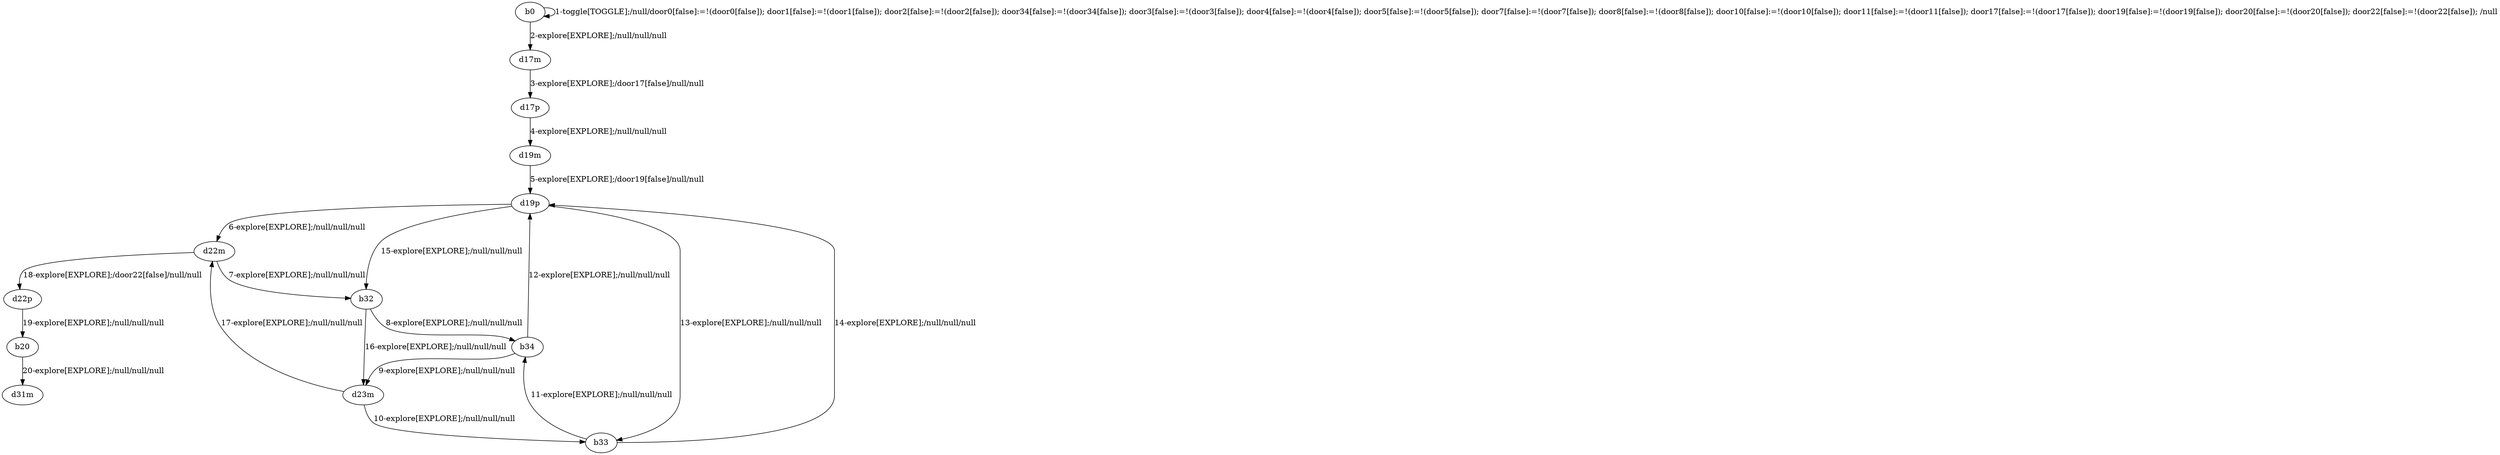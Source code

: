 # Total number of goals covered by this test: 2
# b34 --> d19p
# d19p --> b33

digraph g {
"b0" -> "b0" [label = "1-toggle[TOGGLE];/null/door0[false]:=!(door0[false]); door1[false]:=!(door1[false]); door2[false]:=!(door2[false]); door34[false]:=!(door34[false]); door3[false]:=!(door3[false]); door4[false]:=!(door4[false]); door5[false]:=!(door5[false]); door7[false]:=!(door7[false]); door8[false]:=!(door8[false]); door10[false]:=!(door10[false]); door11[false]:=!(door11[false]); door17[false]:=!(door17[false]); door19[false]:=!(door19[false]); door20[false]:=!(door20[false]); door22[false]:=!(door22[false]); /null"];
"b0" -> "d17m" [label = "2-explore[EXPLORE];/null/null/null"];
"d17m" -> "d17p" [label = "3-explore[EXPLORE];/door17[false]/null/null"];
"d17p" -> "d19m" [label = "4-explore[EXPLORE];/null/null/null"];
"d19m" -> "d19p" [label = "5-explore[EXPLORE];/door19[false]/null/null"];
"d19p" -> "d22m" [label = "6-explore[EXPLORE];/null/null/null"];
"d22m" -> "b32" [label = "7-explore[EXPLORE];/null/null/null"];
"b32" -> "b34" [label = "8-explore[EXPLORE];/null/null/null"];
"b34" -> "d23m" [label = "9-explore[EXPLORE];/null/null/null"];
"d23m" -> "b33" [label = "10-explore[EXPLORE];/null/null/null"];
"b33" -> "b34" [label = "11-explore[EXPLORE];/null/null/null"];
"b34" -> "d19p" [label = "12-explore[EXPLORE];/null/null/null"];
"d19p" -> "b33" [label = "13-explore[EXPLORE];/null/null/null"];
"b33" -> "d19p" [label = "14-explore[EXPLORE];/null/null/null"];
"d19p" -> "b32" [label = "15-explore[EXPLORE];/null/null/null"];
"b32" -> "d23m" [label = "16-explore[EXPLORE];/null/null/null"];
"d23m" -> "d22m" [label = "17-explore[EXPLORE];/null/null/null"];
"d22m" -> "d22p" [label = "18-explore[EXPLORE];/door22[false]/null/null"];
"d22p" -> "b20" [label = "19-explore[EXPLORE];/null/null/null"];
"b20" -> "d31m" [label = "20-explore[EXPLORE];/null/null/null"];
}